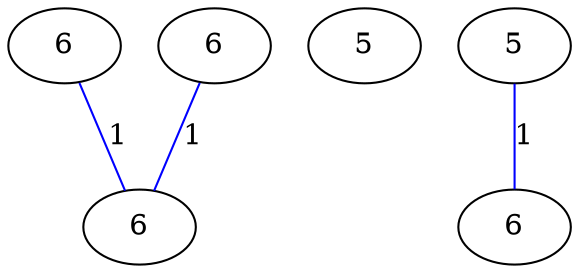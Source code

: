 graph G {
	0 [label="6"];
	1 [label="6"];
	2 [label="6"];
	3 [label="5"];
	4 [label="5"];
	5 [label="6"];
	0 -- 2 [label="1", color=blue];
	1 -- 2 [label="1", color=blue];
	4 -- 5 [label="1", color=blue];
}